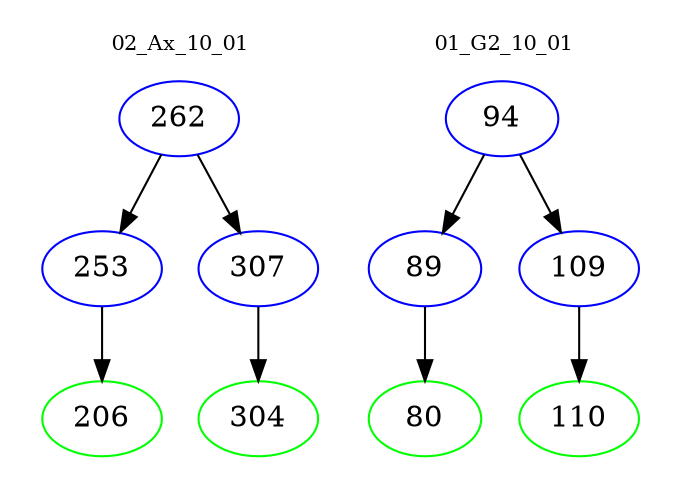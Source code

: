 digraph{
subgraph cluster_0 {
color = white
label = "02_Ax_10_01";
fontsize=10;
T0_262 [label="262", color="blue"]
T0_262 -> T0_253 [color="black"]
T0_253 [label="253", color="blue"]
T0_253 -> T0_206 [color="black"]
T0_206 [label="206", color="green"]
T0_262 -> T0_307 [color="black"]
T0_307 [label="307", color="blue"]
T0_307 -> T0_304 [color="black"]
T0_304 [label="304", color="green"]
}
subgraph cluster_1 {
color = white
label = "01_G2_10_01";
fontsize=10;
T1_94 [label="94", color="blue"]
T1_94 -> T1_89 [color="black"]
T1_89 [label="89", color="blue"]
T1_89 -> T1_80 [color="black"]
T1_80 [label="80", color="green"]
T1_94 -> T1_109 [color="black"]
T1_109 [label="109", color="blue"]
T1_109 -> T1_110 [color="black"]
T1_110 [label="110", color="green"]
}
}
